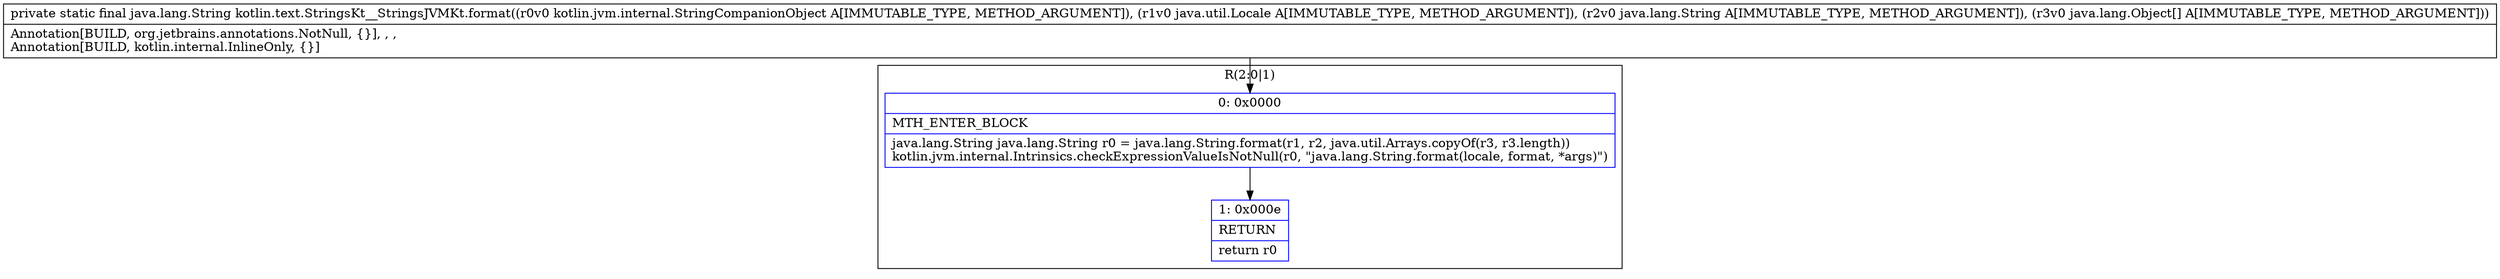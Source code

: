 digraph "CFG forkotlin.text.StringsKt__StringsJVMKt.format(Lkotlin\/jvm\/internal\/StringCompanionObject;Ljava\/util\/Locale;Ljava\/lang\/String;[Ljava\/lang\/Object;)Ljava\/lang\/String;" {
subgraph cluster_Region_117554647 {
label = "R(2:0|1)";
node [shape=record,color=blue];
Node_0 [shape=record,label="{0\:\ 0x0000|MTH_ENTER_BLOCK\l|java.lang.String java.lang.String r0 = java.lang.String.format(r1, r2, java.util.Arrays.copyOf(r3, r3.length))\lkotlin.jvm.internal.Intrinsics.checkExpressionValueIsNotNull(r0, \"java.lang.String.format(locale, format, *args)\")\l}"];
Node_1 [shape=record,label="{1\:\ 0x000e|RETURN\l|return r0\l}"];
}
MethodNode[shape=record,label="{private static final java.lang.String kotlin.text.StringsKt__StringsJVMKt.format((r0v0 kotlin.jvm.internal.StringCompanionObject A[IMMUTABLE_TYPE, METHOD_ARGUMENT]), (r1v0 java.util.Locale A[IMMUTABLE_TYPE, METHOD_ARGUMENT]), (r2v0 java.lang.String A[IMMUTABLE_TYPE, METHOD_ARGUMENT]), (r3v0 java.lang.Object[] A[IMMUTABLE_TYPE, METHOD_ARGUMENT]))  | Annotation[BUILD, org.jetbrains.annotations.NotNull, \{\}], , , \lAnnotation[BUILD, kotlin.internal.InlineOnly, \{\}]\l}"];
MethodNode -> Node_0;
Node_0 -> Node_1;
}

